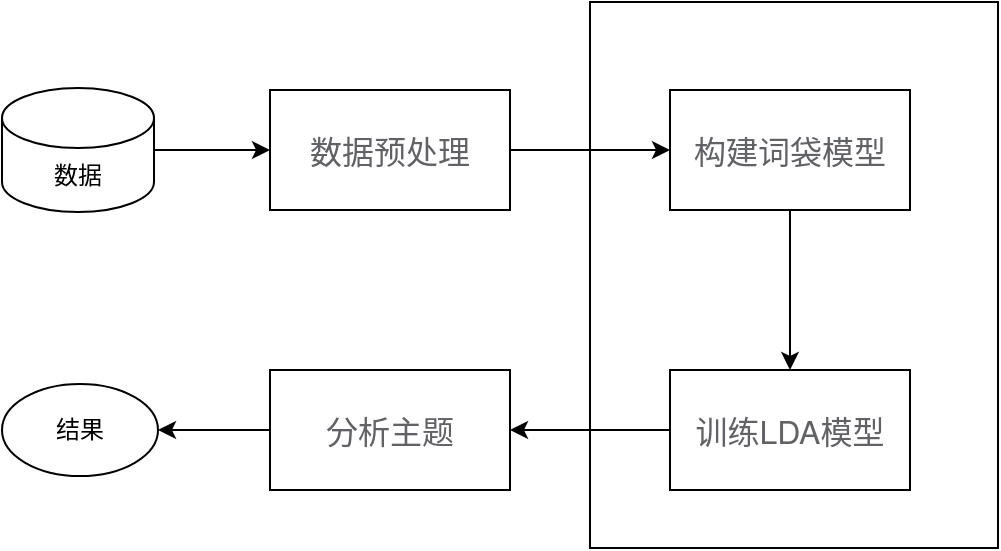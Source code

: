 <mxfile version="20.6.2" type="device"><diagram id="zHYsdLkbPRni0aHFU7eX" name="第 1 页"><mxGraphModel dx="1278" dy="617" grid="0" gridSize="10" guides="1" tooltips="1" connect="1" arrows="1" fold="1" page="0" pageScale="1" pageWidth="827" pageHeight="1169" math="0" shadow="0"><root><mxCell id="0"/><mxCell id="1" parent="0"/><mxCell id="5NfxF29sz8LN5OFXYIGU-9" value="" style="rounded=0;whiteSpace=wrap;html=1;" vertex="1" parent="1"><mxGeometry x="353" y="115" width="204" height="273" as="geometry"/></mxCell><mxCell id="5NfxF29sz8LN5OFXYIGU-4" value="" style="edgeStyle=orthogonalEdgeStyle;rounded=0;orthogonalLoop=1;jettySize=auto;html=1;" edge="1" parent="1" source="5NfxF29sz8LN5OFXYIGU-1" target="5NfxF29sz8LN5OFXYIGU-3"><mxGeometry relative="1" as="geometry"/></mxCell><mxCell id="5NfxF29sz8LN5OFXYIGU-1" value="数据" style="shape=cylinder3;whiteSpace=wrap;html=1;boundedLbl=1;backgroundOutline=1;size=15;" vertex="1" parent="1"><mxGeometry x="59" y="158" width="76" height="62" as="geometry"/></mxCell><mxCell id="5NfxF29sz8LN5OFXYIGU-6" value="" style="edgeStyle=orthogonalEdgeStyle;rounded=0;orthogonalLoop=1;jettySize=auto;html=1;" edge="1" parent="1" source="5NfxF29sz8LN5OFXYIGU-3" target="5NfxF29sz8LN5OFXYIGU-5"><mxGeometry relative="1" as="geometry"/></mxCell><mxCell id="5NfxF29sz8LN5OFXYIGU-3" value="&lt;span style=&quot;color: rgb(96, 98, 102); font-family: &amp;quot;Helvetica Neue&amp;quot;, Helvetica, &amp;quot;PingFang SC&amp;quot;, &amp;quot;Hiragino Sans GB&amp;quot;, &amp;quot;Microsoft YaHei&amp;quot;, 微软雅黑, Arial, sans-serif; font-size: 16px; text-align: start;&quot;&gt; 数据预处理&lt;/span&gt;" style="whiteSpace=wrap;html=1;" vertex="1" parent="1"><mxGeometry x="193" y="159" width="120" height="60" as="geometry"/></mxCell><mxCell id="5NfxF29sz8LN5OFXYIGU-8" value="" style="edgeStyle=orthogonalEdgeStyle;rounded=0;orthogonalLoop=1;jettySize=auto;html=1;" edge="1" parent="1" source="5NfxF29sz8LN5OFXYIGU-5" target="5NfxF29sz8LN5OFXYIGU-7"><mxGeometry relative="1" as="geometry"/></mxCell><mxCell id="5NfxF29sz8LN5OFXYIGU-5" value="&lt;span style=&quot;color: rgb(96, 98, 102); font-family: &amp;quot;Helvetica Neue&amp;quot;, Helvetica, &amp;quot;PingFang SC&amp;quot;, &amp;quot;Hiragino Sans GB&amp;quot;, &amp;quot;Microsoft YaHei&amp;quot;, 微软雅黑, Arial, sans-serif; font-size: 16px; text-align: start;&quot;&gt;构建词袋模型&lt;/span&gt;" style="whiteSpace=wrap;html=1;" vertex="1" parent="1"><mxGeometry x="393" y="159" width="120" height="60" as="geometry"/></mxCell><mxCell id="5NfxF29sz8LN5OFXYIGU-11" value="" style="edgeStyle=orthogonalEdgeStyle;rounded=0;orthogonalLoop=1;jettySize=auto;html=1;" edge="1" parent="1" source="5NfxF29sz8LN5OFXYIGU-7" target="5NfxF29sz8LN5OFXYIGU-10"><mxGeometry relative="1" as="geometry"/></mxCell><mxCell id="5NfxF29sz8LN5OFXYIGU-7" value="&lt;span style=&quot;color: rgb(96, 98, 102); font-family: &amp;quot;Helvetica Neue&amp;quot;, Helvetica, &amp;quot;PingFang SC&amp;quot;, &amp;quot;Hiragino Sans GB&amp;quot;, &amp;quot;Microsoft YaHei&amp;quot;, 微软雅黑, Arial, sans-serif; font-size: 16px; text-align: start;&quot;&gt;训练LDA模型&lt;/span&gt;" style="whiteSpace=wrap;html=1;" vertex="1" parent="1"><mxGeometry x="393" y="299" width="120" height="60" as="geometry"/></mxCell><mxCell id="5NfxF29sz8LN5OFXYIGU-13" value="" style="edgeStyle=orthogonalEdgeStyle;rounded=0;orthogonalLoop=1;jettySize=auto;html=1;" edge="1" parent="1" source="5NfxF29sz8LN5OFXYIGU-10" target="5NfxF29sz8LN5OFXYIGU-12"><mxGeometry relative="1" as="geometry"/></mxCell><mxCell id="5NfxF29sz8LN5OFXYIGU-10" value="&lt;span style=&quot;color: rgb(96, 98, 102); font-family: &amp;quot;Helvetica Neue&amp;quot;, Helvetica, &amp;quot;PingFang SC&amp;quot;, &amp;quot;Hiragino Sans GB&amp;quot;, &amp;quot;Microsoft YaHei&amp;quot;, 微软雅黑, Arial, sans-serif; font-size: 16px; text-align: start;&quot;&gt;分析主题&lt;/span&gt;" style="whiteSpace=wrap;html=1;" vertex="1" parent="1"><mxGeometry x="193" y="299" width="120" height="60" as="geometry"/></mxCell><mxCell id="5NfxF29sz8LN5OFXYIGU-12" value="结果" style="ellipse;whiteSpace=wrap;html=1;" vertex="1" parent="1"><mxGeometry x="59" y="306" width="78" height="46" as="geometry"/></mxCell></root></mxGraphModel></diagram></mxfile>